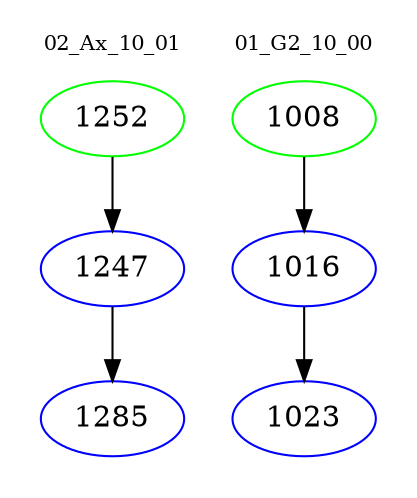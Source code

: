 digraph{
subgraph cluster_0 {
color = white
label = "02_Ax_10_01";
fontsize=10;
T0_1252 [label="1252", color="green"]
T0_1252 -> T0_1247 [color="black"]
T0_1247 [label="1247", color="blue"]
T0_1247 -> T0_1285 [color="black"]
T0_1285 [label="1285", color="blue"]
}
subgraph cluster_1 {
color = white
label = "01_G2_10_00";
fontsize=10;
T1_1008 [label="1008", color="green"]
T1_1008 -> T1_1016 [color="black"]
T1_1016 [label="1016", color="blue"]
T1_1016 -> T1_1023 [color="black"]
T1_1023 [label="1023", color="blue"]
}
}
